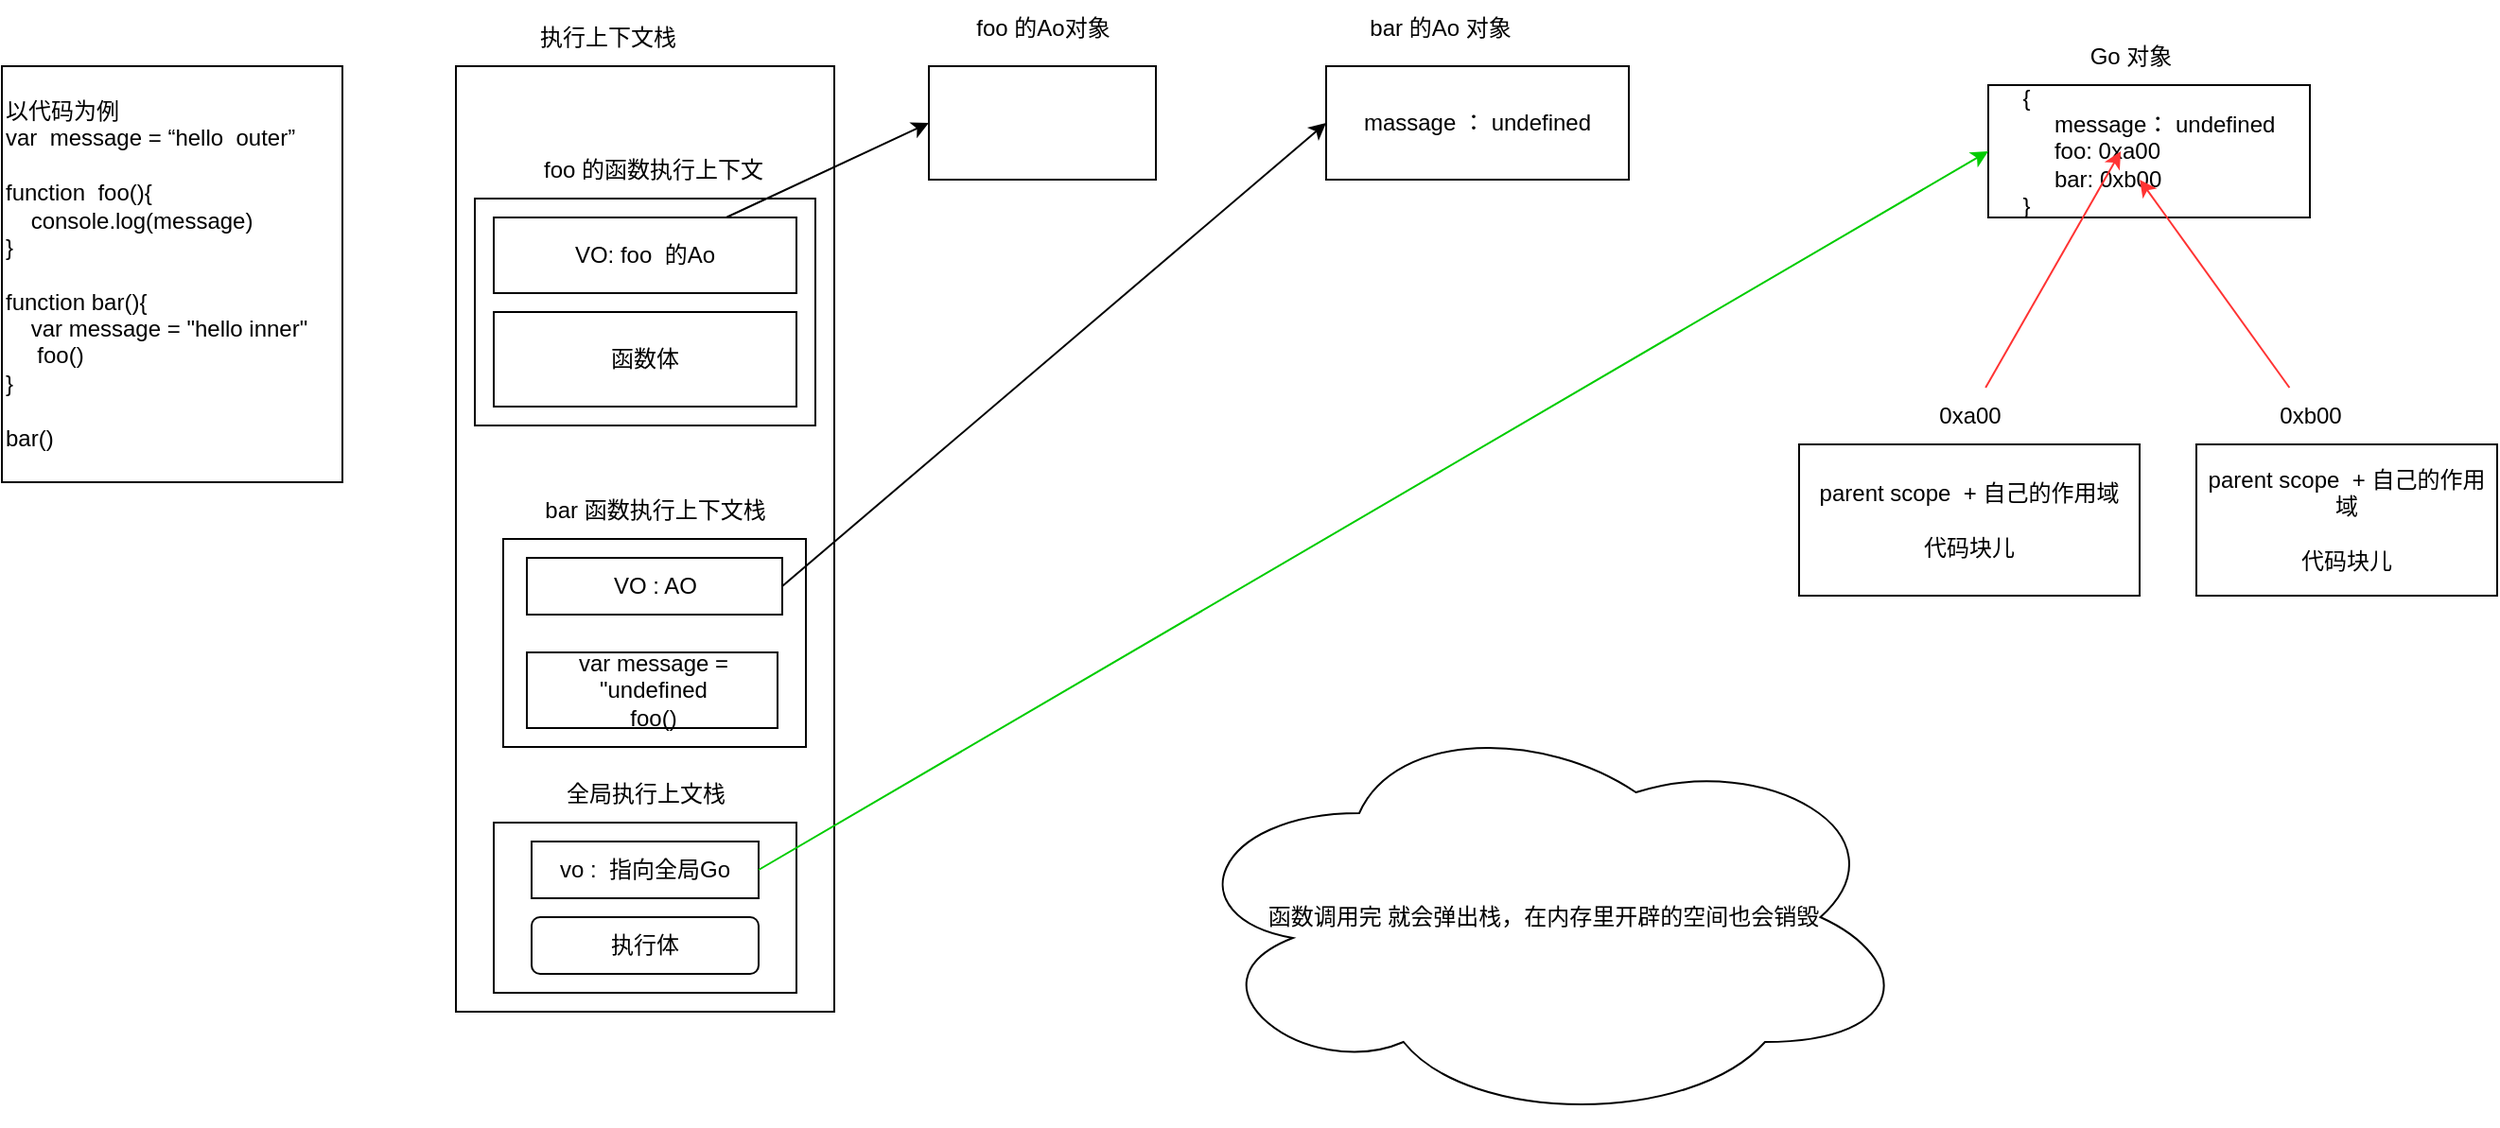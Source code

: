 <mxfile>
    <diagram id="jKxad6mJ0QZdow8ntNLw" name="第 1 页">
        <mxGraphModel dx="567" dy="433" grid="1" gridSize="10" guides="1" tooltips="1" connect="1" arrows="1" fold="1" page="1" pageScale="1" pageWidth="827" pageHeight="1169" math="0" shadow="0">
            <root>
                <mxCell id="0"/>
                <mxCell id="1" parent="0"/>
                <mxCell id="2" value="以代码为例&lt;br&gt;var&amp;nbsp; message = “hello&amp;nbsp; outer”&lt;br&gt;&lt;br&gt;function&amp;nbsp; foo(){&lt;br&gt;&amp;nbsp; &amp;nbsp; console.log(message)&lt;br&gt;}&lt;br&gt;&lt;br&gt;function bar(){&lt;br&gt;&amp;nbsp; &amp;nbsp; var message = &quot;hello inner&quot;&lt;br&gt;&amp;nbsp; &amp;nbsp; &amp;nbsp;foo()&lt;br&gt;}&lt;br&gt;&lt;br&gt;bar()" style="whiteSpace=wrap;html=1;align=left;" parent="1" vertex="1">
                    <mxGeometry x="40" y="40" width="180" height="220" as="geometry"/>
                </mxCell>
                <mxCell id="3" value="" style="whiteSpace=wrap;html=1;" parent="1" vertex="1">
                    <mxGeometry x="280" y="40" width="200" height="500" as="geometry"/>
                </mxCell>
                <mxCell id="4" value="执行上下文栈" style="text;html=1;align=center;verticalAlign=middle;resizable=0;points=[];autosize=1;strokeColor=none;fillColor=none;" parent="1" vertex="1">
                    <mxGeometry x="310" y="10" width="100" height="30" as="geometry"/>
                </mxCell>
                <mxCell id="5" value="" style="whiteSpace=wrap;html=1;" parent="1" vertex="1">
                    <mxGeometry x="300" y="440" width="160" height="90" as="geometry"/>
                </mxCell>
                <mxCell id="6" value="全局执行上文栈" style="text;html=1;align=center;verticalAlign=middle;resizable=0;points=[];autosize=1;strokeColor=none;fillColor=none;" parent="1" vertex="1">
                    <mxGeometry x="325" y="410" width="110" height="30" as="geometry"/>
                </mxCell>
                <mxCell id="7" value="vo :&amp;nbsp; 指向全局Go" style="rounded=1;whiteSpace=wrap;html=1;arcSize=0;" parent="1" vertex="1">
                    <mxGeometry x="320" y="450" width="120" height="30" as="geometry"/>
                </mxCell>
                <mxCell id="8" value="执行体" style="rounded=1;whiteSpace=wrap;html=1;" parent="1" vertex="1">
                    <mxGeometry x="320" y="490" width="120" height="30" as="geometry"/>
                </mxCell>
                <mxCell id="18" style="edgeStyle=none;html=1;exitX=0.5;exitY=0;exitDx=0;exitDy=0;" parent="1" source="16" target="17" edge="1">
                    <mxGeometry relative="1" as="geometry"/>
                </mxCell>
                <mxCell id="16" value="&lt;div style=&quot;text-align: justify;&quot;&gt;&lt;span style=&quot;background-color: initial;&quot;&gt;{&lt;/span&gt;&lt;/div&gt;&lt;div style=&quot;text-align: justify;&quot;&gt;&amp;nbsp; &amp;nbsp; &amp;nbsp;message： undefined&lt;/div&gt;&lt;div style=&quot;text-align: justify;&quot;&gt;&amp;nbsp; &amp;nbsp; &amp;nbsp;foo: 0xa00&lt;/div&gt;&lt;div style=&quot;text-align: justify;&quot;&gt;&amp;nbsp; &amp;nbsp; &amp;nbsp;bar: 0xb00&lt;/div&gt;&lt;div style=&quot;text-align: justify;&quot;&gt;&lt;span style=&quot;background-color: initial;&quot;&gt;}&lt;/span&gt;&lt;/div&gt;" style="whiteSpace=wrap;html=1;" parent="1" vertex="1">
                    <mxGeometry x="1090" y="50" width="170" height="70" as="geometry"/>
                </mxCell>
                <mxCell id="17" value="Go 对象" style="text;html=1;align=center;verticalAlign=middle;resizable=0;points=[];autosize=1;strokeColor=none;fillColor=none;" parent="1" vertex="1">
                    <mxGeometry x="1130" y="20" width="70" height="30" as="geometry"/>
                </mxCell>
                <mxCell id="20" value="parent scope&amp;nbsp; + 自己的作用域&lt;br&gt;&lt;br&gt;代码块儿" style="whiteSpace=wrap;html=1;" parent="1" vertex="1">
                    <mxGeometry x="990" y="240" width="180" height="80" as="geometry"/>
                </mxCell>
                <mxCell id="21" value="parent scope&amp;nbsp; + 自己的作用域&lt;br&gt;&lt;br&gt;代码块儿" style="whiteSpace=wrap;html=1;" parent="1" vertex="1">
                    <mxGeometry x="1200" y="240" width="159" height="80" as="geometry"/>
                </mxCell>
                <mxCell id="24" value="" style="edgeStyle=none;html=1;entryX=0.412;entryY=0.5;entryDx=0;entryDy=0;entryPerimeter=0;strokeColor=#FF3333;" parent="1" source="22" target="16" edge="1">
                    <mxGeometry relative="1" as="geometry"/>
                </mxCell>
                <mxCell id="28" value="" style="edgeStyle=none;html=1;" parent="1" source="22" target="20" edge="1">
                    <mxGeometry relative="1" as="geometry"/>
                </mxCell>
                <mxCell id="22" value="0xa00" style="text;html=1;align=center;verticalAlign=middle;resizable=0;points=[];autosize=1;strokeColor=none;fillColor=none;" parent="1" vertex="1">
                    <mxGeometry x="1050" y="210" width="60" height="30" as="geometry"/>
                </mxCell>
                <mxCell id="26" value="" style="edgeStyle=none;html=1;entryX=0.471;entryY=0.714;entryDx=0;entryDy=0;entryPerimeter=0;strokeColor=#FF3333;" parent="1" source="23" target="16" edge="1">
                    <mxGeometry relative="1" as="geometry">
                        <mxPoint x="1120" y="200" as="targetPoint"/>
                    </mxGeometry>
                </mxCell>
                <mxCell id="23" value="0xb00" style="text;html=1;align=center;verticalAlign=middle;resizable=0;points=[];autosize=1;strokeColor=none;fillColor=none;" parent="1" vertex="1">
                    <mxGeometry x="1230" y="210" width="60" height="30" as="geometry"/>
                </mxCell>
                <mxCell id="27" value="" style="edgeStyle=none;orthogonalLoop=1;jettySize=auto;html=1;strokeColor=#00CC00;exitX=1;exitY=0.5;exitDx=0;exitDy=0;entryX=0;entryY=0.5;entryDx=0;entryDy=0;" parent="1" source="7" target="16" edge="1">
                    <mxGeometry width="100" relative="1" as="geometry">
                        <mxPoint x="470" y="440" as="sourcePoint"/>
                        <mxPoint x="570" y="440" as="targetPoint"/>
                        <Array as="points"/>
                    </mxGeometry>
                </mxCell>
                <mxCell id="29" value="&lt;span style=&quot;color: rgba(0, 0, 0, 0); font-family: monospace; font-size: 0px; text-align: start;&quot;&gt;%3CmxGraphModel%3E%3Croot%3E%3CmxCell%20id%3D%220%22%2F%3E%3CmxCell%20id%3D%221%22%20parent%3D%220%22%2F%3E%3CmxCell%20id%3D%222%22%20value%3D%22%22%20style%3D%22whiteSpace%3Dwrap%3Bhtml%3D1%3B%22%20vertex%3D%221%22%20parent%3D%221%22%3E%3CmxGeometry%20x%3D%22317.5%22%20y%3D%22300%22%20width%3D%22135%22%20height%3D%2230%22%20as%3D%22geometry%22%2F%3E%3C%2FmxCell%3E%3C%2Froot%3E%3C%2FmxGraphModel%3E&lt;/span&gt;" style="whiteSpace=wrap;html=1;" parent="1" vertex="1">
                    <mxGeometry x="305" y="290" width="160" height="110" as="geometry"/>
                </mxCell>
                <mxCell id="30" value="bar 函数执行上下文栈" style="text;html=1;align=center;verticalAlign=middle;resizable=0;points=[];autosize=1;strokeColor=none;fillColor=none;" parent="1" vertex="1">
                    <mxGeometry x="315" y="260" width="140" height="30" as="geometry"/>
                </mxCell>
                <mxCell id="32" value="VO : AO" style="whiteSpace=wrap;html=1;" parent="1" vertex="1">
                    <mxGeometry x="317.5" y="300" width="135" height="30" as="geometry"/>
                </mxCell>
                <mxCell id="35" value="var message = &quot;undefined&lt;br&gt;foo()" style="whiteSpace=wrap;html=1;" parent="1" vertex="1">
                    <mxGeometry x="317.5" y="350" width="132.5" height="40" as="geometry"/>
                </mxCell>
                <mxCell id="36" value="massage ： undefined" style="whiteSpace=wrap;html=1;" parent="1" vertex="1">
                    <mxGeometry x="740" y="40" width="160" height="60" as="geometry"/>
                </mxCell>
                <mxCell id="37" value="bar 的Ao 对象" style="text;html=1;align=center;verticalAlign=middle;resizable=0;points=[];autosize=1;strokeColor=none;fillColor=none;" parent="1" vertex="1">
                    <mxGeometry x="750" y="5" width="100" height="30" as="geometry"/>
                </mxCell>
                <mxCell id="38" value="" style="edgeStyle=none;orthogonalLoop=1;jettySize=auto;html=1;exitX=1;exitY=0.5;exitDx=0;exitDy=0;entryX=0;entryY=0.5;entryDx=0;entryDy=0;" parent="1" source="32" target="36" edge="1">
                    <mxGeometry width="100" relative="1" as="geometry">
                        <mxPoint x="510" y="210" as="sourcePoint"/>
                        <mxPoint x="610" y="210" as="targetPoint"/>
                        <Array as="points"/>
                    </mxGeometry>
                </mxCell>
                <mxCell id="39" value="" style="whiteSpace=wrap;html=1;" parent="1" vertex="1">
                    <mxGeometry x="290" y="110" width="180" height="120" as="geometry"/>
                </mxCell>
                <mxCell id="41" value="foo 的函数执行上下文" style="text;html=1;align=center;verticalAlign=middle;resizable=0;points=[];autosize=1;strokeColor=none;fillColor=none;" parent="1" vertex="1">
                    <mxGeometry x="313.75" y="80" width="140" height="30" as="geometry"/>
                </mxCell>
                <mxCell id="42" value="VO: foo&amp;nbsp; 的Ao" style="whiteSpace=wrap;html=1;" parent="1" vertex="1">
                    <mxGeometry x="300" y="120" width="160" height="40" as="geometry"/>
                </mxCell>
                <mxCell id="43" value="函数体" style="whiteSpace=wrap;html=1;" parent="1" vertex="1">
                    <mxGeometry x="300" y="170" width="160" height="50" as="geometry"/>
                </mxCell>
                <mxCell id="44" value="" style="whiteSpace=wrap;html=1;" parent="1" vertex="1">
                    <mxGeometry x="530" y="40" width="120" height="60" as="geometry"/>
                </mxCell>
                <mxCell id="45" value="foo 的Ao对象" style="text;html=1;align=center;verticalAlign=middle;resizable=0;points=[];autosize=1;strokeColor=none;fillColor=none;" parent="1" vertex="1">
                    <mxGeometry x="545" y="5" width="90" height="30" as="geometry"/>
                </mxCell>
                <mxCell id="46" value="" style="edgeStyle=none;orthogonalLoop=1;jettySize=auto;html=1;entryX=0;entryY=0.5;entryDx=0;entryDy=0;" parent="1" source="42" target="44" edge="1">
                    <mxGeometry width="100" relative="1" as="geometry">
                        <mxPoint x="480" y="140" as="sourcePoint"/>
                        <mxPoint x="580" y="140" as="targetPoint"/>
                        <Array as="points"/>
                    </mxGeometry>
                </mxCell>
                <mxCell id="47" value="函数调用完 就会弹出栈，在内存里开辟的空间也会销毁" style="ellipse;shape=cloud;whiteSpace=wrap;html=1;" parent="1" vertex="1">
                    <mxGeometry x="660" y="380" width="390" height="220" as="geometry"/>
                </mxCell>
            </root>
        </mxGraphModel>
    </diagram>
</mxfile>